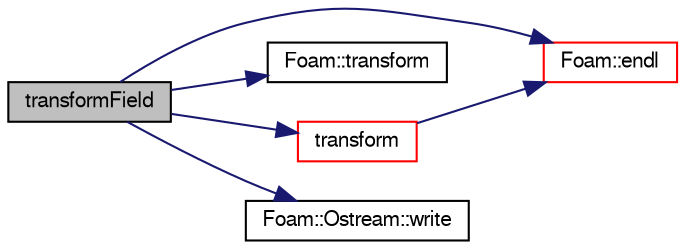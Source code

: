 digraph "transformField"
{
  bgcolor="transparent";
  edge [fontname="FreeSans",fontsize="10",labelfontname="FreeSans",labelfontsize="10"];
  node [fontname="FreeSans",fontsize="10",shape=record];
  rankdir="LR";
  Node27 [label="transformField",height=0.2,width=0.4,color="black", fillcolor="grey75", style="filled", fontcolor="black"];
  Node27 -> Node28 [color="midnightblue",fontsize="10",style="solid",fontname="FreeSans"];
  Node28 [label="Foam::endl",height=0.2,width=0.4,color="red",URL="$a21124.html#a2db8fe02a0d3909e9351bb4275b23ce4",tooltip="Add newline and flush stream. "];
  Node27 -> Node30 [color="midnightblue",fontsize="10",style="solid",fontname="FreeSans"];
  Node30 [label="Foam::transform",height=0.2,width=0.4,color="black",URL="$a21124.html#a919915170941701c1223291531ad010c"];
  Node27 -> Node31 [color="midnightblue",fontsize="10",style="solid",fontname="FreeSans"];
  Node31 [label="transform",height=0.2,width=0.4,color="red",URL="$a28714.html#a3401db5b52c3c4be3cdc842e2ac2c056"];
  Node31 -> Node28 [color="midnightblue",fontsize="10",style="solid",fontname="FreeSans"];
  Node27 -> Node38 [color="midnightblue",fontsize="10",style="solid",fontname="FreeSans"];
  Node38 [label="Foam::Ostream::write",height=0.2,width=0.4,color="black",URL="$a26238.html#a81a19ad9e4098b4701cc8bab9a59d78b",tooltip="Write next token to stream. "];
}
